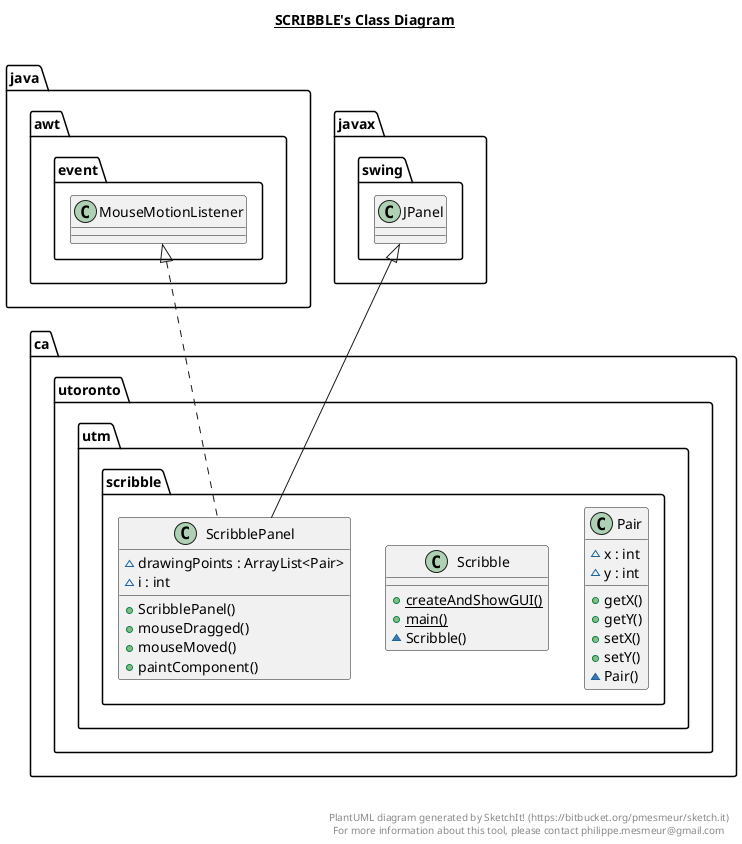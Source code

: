 @startuml

title __SCRIBBLE's Class Diagram__\n

  namespace ca.utoronto.utm.scribble {
    class ca.utoronto.utm.scribble.Pair {
        ~ x : int
        ~ y : int
        + getX()
        + getY()
        + setX()
        + setY()
        ~ Pair()
    }
  }
  

  namespace ca.utoronto.utm.scribble {
    class ca.utoronto.utm.scribble.Scribble {
        {static} + createAndShowGUI()
        {static} + main()
        ~ Scribble()
    }
  }
  

  namespace ca.utoronto.utm.scribble {
    class ca.utoronto.utm.scribble.ScribblePanel {
        ~ drawingPoints : ArrayList<Pair>
        ~ i : int
        + ScribblePanel()
        + mouseDragged()
        + mouseMoved()
        + paintComponent()
    }
  }
  

  ca.utoronto.utm.scribble.ScribblePanel .up.|> java.awt.event.MouseMotionListener
  ca.utoronto.utm.scribble.ScribblePanel -up-|> javax.swing.JPanel


right footer


PlantUML diagram generated by SketchIt! (https://bitbucket.org/pmesmeur/sketch.it)
For more information about this tool, please contact philippe.mesmeur@gmail.com
endfooter

@enduml
